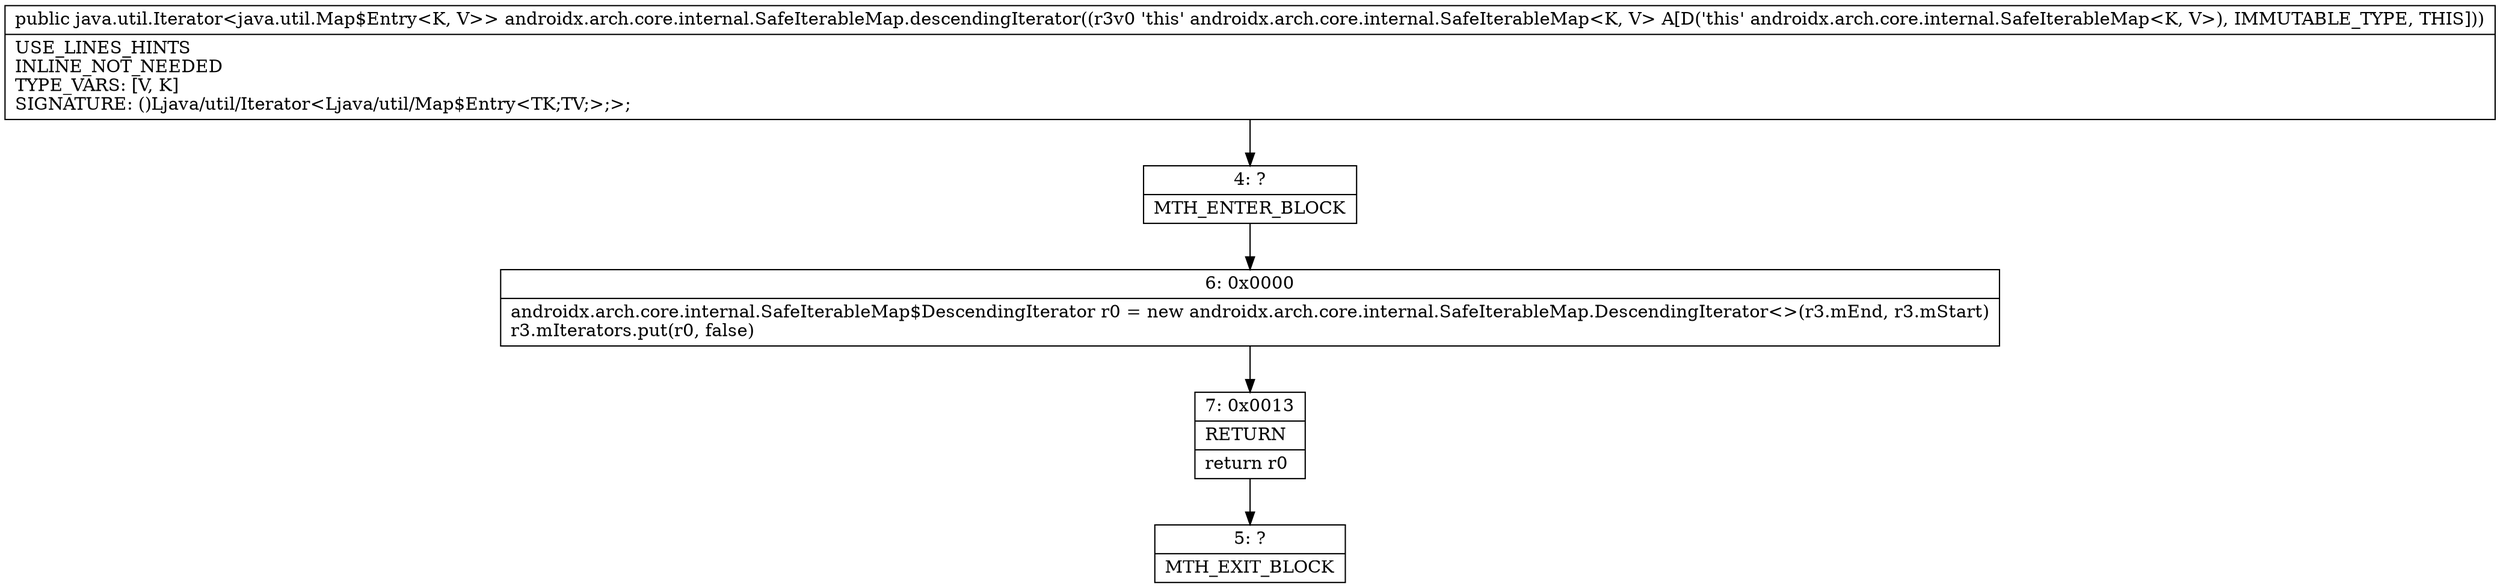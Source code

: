 digraph "CFG forandroidx.arch.core.internal.SafeIterableMap.descendingIterator()Ljava\/util\/Iterator;" {
Node_4 [shape=record,label="{4\:\ ?|MTH_ENTER_BLOCK\l}"];
Node_6 [shape=record,label="{6\:\ 0x0000|androidx.arch.core.internal.SafeIterableMap$DescendingIterator r0 = new androidx.arch.core.internal.SafeIterableMap.DescendingIterator\<\>(r3.mEnd, r3.mStart)\lr3.mIterators.put(r0, false)\l}"];
Node_7 [shape=record,label="{7\:\ 0x0013|RETURN\l|return r0\l}"];
Node_5 [shape=record,label="{5\:\ ?|MTH_EXIT_BLOCK\l}"];
MethodNode[shape=record,label="{public java.util.Iterator\<java.util.Map$Entry\<K, V\>\> androidx.arch.core.internal.SafeIterableMap.descendingIterator((r3v0 'this' androidx.arch.core.internal.SafeIterableMap\<K, V\> A[D('this' androidx.arch.core.internal.SafeIterableMap\<K, V\>), IMMUTABLE_TYPE, THIS]))  | USE_LINES_HINTS\lINLINE_NOT_NEEDED\lTYPE_VARS: [V, K]\lSIGNATURE: ()Ljava\/util\/Iterator\<Ljava\/util\/Map$Entry\<TK;TV;\>;\>;\l}"];
MethodNode -> Node_4;Node_4 -> Node_6;
Node_6 -> Node_7;
Node_7 -> Node_5;
}

